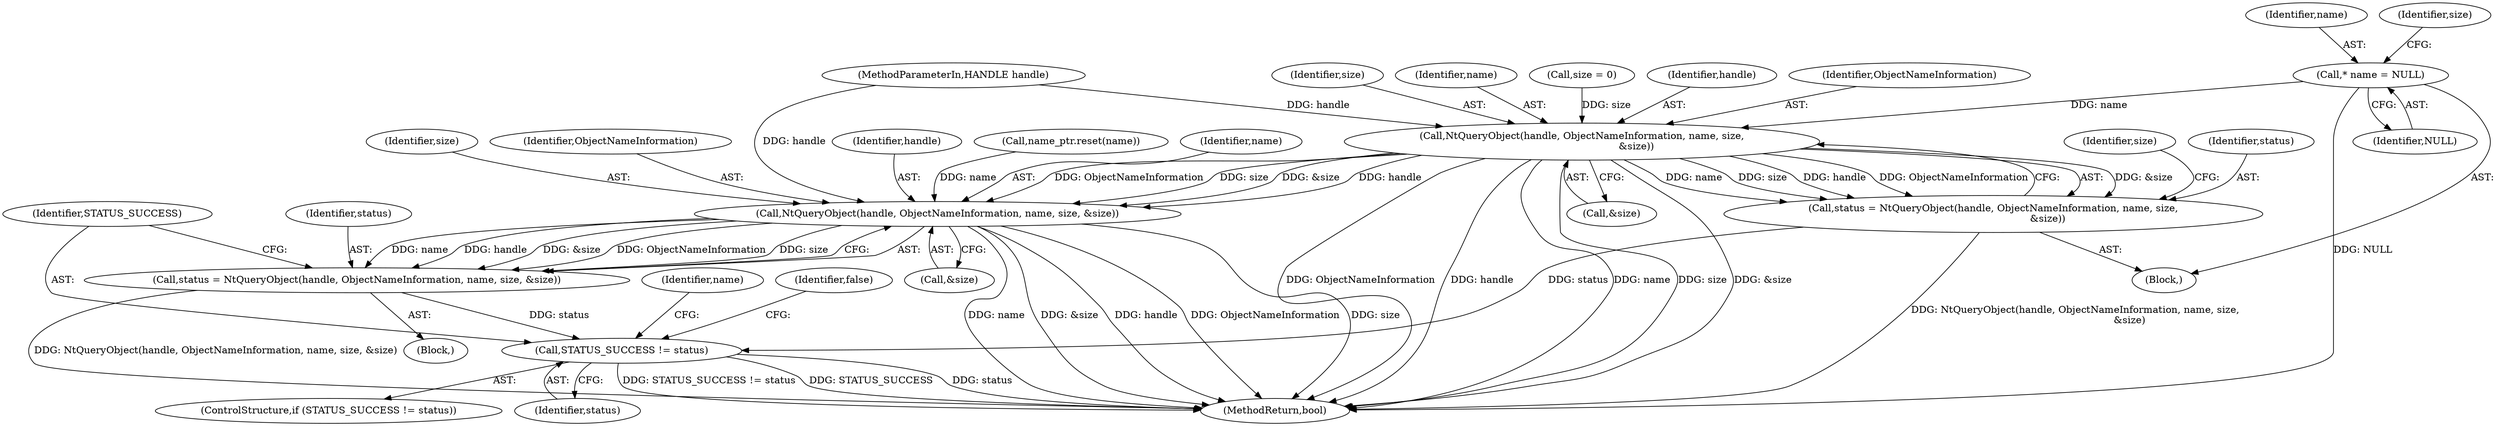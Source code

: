 digraph "1_Chrome_4f1f3d0f03c79ddaace56f067cf28a27f9466b7d_3@del" {
"1000113" [label="(Call,* name = NULL)"];
"1000123" [label="(Call,NtQueryObject(handle, ObjectNameInformation, name, size,\n                                   &size))"];
"1000121" [label="(Call,status = NtQueryObject(handle, ObjectNameInformation, name, size,\n                                   &size))"];
"1000152" [label="(Call,STATUS_SUCCESS != status)"];
"1000144" [label="(Call,NtQueryObject(handle, ObjectNameInformation, name, size, &size))"];
"1000142" [label="(Call,status = NtQueryObject(handle, ObjectNameInformation, name, size, &size))"];
"1000149" [label="(Call,&size)"];
"1000145" [label="(Identifier,handle)"];
"1000101" [label="(MethodParameterIn,HANDLE handle)"];
"1000115" [label="(Identifier,NULL)"];
"1000128" [label="(Call,&size)"];
"1000121" [label="(Call,status = NtQueryObject(handle, ObjectNameInformation, name, size,\n                                   &size))"];
"1000132" [label="(Identifier,size)"];
"1000123" [label="(Call,NtQueryObject(handle, ObjectNameInformation, name, size,\n                                   &size))"];
"1000153" [label="(Identifier,STATUS_SUCCESS)"];
"1000114" [label="(Identifier,name)"];
"1000124" [label="(Identifier,handle)"];
"1000144" [label="(Call,NtQueryObject(handle, ObjectNameInformation, name, size, &size))"];
"1000160" [label="(Identifier,name)"];
"1000125" [label="(Identifier,ObjectNameInformation)"];
"1000122" [label="(Identifier,status)"];
"1000151" [label="(ControlStructure,if (STATUS_SUCCESS != status))"];
"1000140" [label="(Call,name_ptr.reset(name))"];
"1000147" [label="(Identifier,name)"];
"1000156" [label="(Identifier,false)"];
"1000103" [label="(Block,)"];
"1000142" [label="(Call,status = NtQueryObject(handle, ObjectNameInformation, name, size, &size))"];
"1000154" [label="(Identifier,status)"];
"1000152" [label="(Call,STATUS_SUCCESS != status)"];
"1000133" [label="(Block,)"];
"1000118" [label="(Identifier,size)"];
"1000127" [label="(Identifier,size)"];
"1000148" [label="(Identifier,size)"];
"1000126" [label="(Identifier,name)"];
"1000113" [label="(Call,* name = NULL)"];
"1000146" [label="(Identifier,ObjectNameInformation)"];
"1000179" [label="(MethodReturn,bool)"];
"1000143" [label="(Identifier,status)"];
"1000117" [label="(Call,size = 0)"];
"1000113" -> "1000103"  [label="AST: "];
"1000113" -> "1000115"  [label="CFG: "];
"1000114" -> "1000113"  [label="AST: "];
"1000115" -> "1000113"  [label="AST: "];
"1000118" -> "1000113"  [label="CFG: "];
"1000113" -> "1000179"  [label="DDG: NULL"];
"1000113" -> "1000123"  [label="DDG: name"];
"1000123" -> "1000121"  [label="AST: "];
"1000123" -> "1000128"  [label="CFG: "];
"1000124" -> "1000123"  [label="AST: "];
"1000125" -> "1000123"  [label="AST: "];
"1000126" -> "1000123"  [label="AST: "];
"1000127" -> "1000123"  [label="AST: "];
"1000128" -> "1000123"  [label="AST: "];
"1000121" -> "1000123"  [label="CFG: "];
"1000123" -> "1000179"  [label="DDG: ObjectNameInformation"];
"1000123" -> "1000179"  [label="DDG: handle"];
"1000123" -> "1000179"  [label="DDG: name"];
"1000123" -> "1000179"  [label="DDG: size"];
"1000123" -> "1000179"  [label="DDG: &size"];
"1000123" -> "1000121"  [label="DDG: &size"];
"1000123" -> "1000121"  [label="DDG: name"];
"1000123" -> "1000121"  [label="DDG: size"];
"1000123" -> "1000121"  [label="DDG: handle"];
"1000123" -> "1000121"  [label="DDG: ObjectNameInformation"];
"1000101" -> "1000123"  [label="DDG: handle"];
"1000117" -> "1000123"  [label="DDG: size"];
"1000123" -> "1000144"  [label="DDG: handle"];
"1000123" -> "1000144"  [label="DDG: ObjectNameInformation"];
"1000123" -> "1000144"  [label="DDG: size"];
"1000123" -> "1000144"  [label="DDG: &size"];
"1000121" -> "1000103"  [label="AST: "];
"1000122" -> "1000121"  [label="AST: "];
"1000132" -> "1000121"  [label="CFG: "];
"1000121" -> "1000179"  [label="DDG: NtQueryObject(handle, ObjectNameInformation, name, size,\n                                   &size)"];
"1000121" -> "1000152"  [label="DDG: status"];
"1000152" -> "1000151"  [label="AST: "];
"1000152" -> "1000154"  [label="CFG: "];
"1000153" -> "1000152"  [label="AST: "];
"1000154" -> "1000152"  [label="AST: "];
"1000156" -> "1000152"  [label="CFG: "];
"1000160" -> "1000152"  [label="CFG: "];
"1000152" -> "1000179"  [label="DDG: status"];
"1000152" -> "1000179"  [label="DDG: STATUS_SUCCESS != status"];
"1000152" -> "1000179"  [label="DDG: STATUS_SUCCESS"];
"1000142" -> "1000152"  [label="DDG: status"];
"1000144" -> "1000142"  [label="AST: "];
"1000144" -> "1000149"  [label="CFG: "];
"1000145" -> "1000144"  [label="AST: "];
"1000146" -> "1000144"  [label="AST: "];
"1000147" -> "1000144"  [label="AST: "];
"1000148" -> "1000144"  [label="AST: "];
"1000149" -> "1000144"  [label="AST: "];
"1000142" -> "1000144"  [label="CFG: "];
"1000144" -> "1000179"  [label="DDG: name"];
"1000144" -> "1000179"  [label="DDG: &size"];
"1000144" -> "1000179"  [label="DDG: size"];
"1000144" -> "1000179"  [label="DDG: handle"];
"1000144" -> "1000179"  [label="DDG: ObjectNameInformation"];
"1000144" -> "1000142"  [label="DDG: name"];
"1000144" -> "1000142"  [label="DDG: handle"];
"1000144" -> "1000142"  [label="DDG: &size"];
"1000144" -> "1000142"  [label="DDG: ObjectNameInformation"];
"1000144" -> "1000142"  [label="DDG: size"];
"1000101" -> "1000144"  [label="DDG: handle"];
"1000140" -> "1000144"  [label="DDG: name"];
"1000142" -> "1000133"  [label="AST: "];
"1000143" -> "1000142"  [label="AST: "];
"1000153" -> "1000142"  [label="CFG: "];
"1000142" -> "1000179"  [label="DDG: NtQueryObject(handle, ObjectNameInformation, name, size, &size)"];
}
